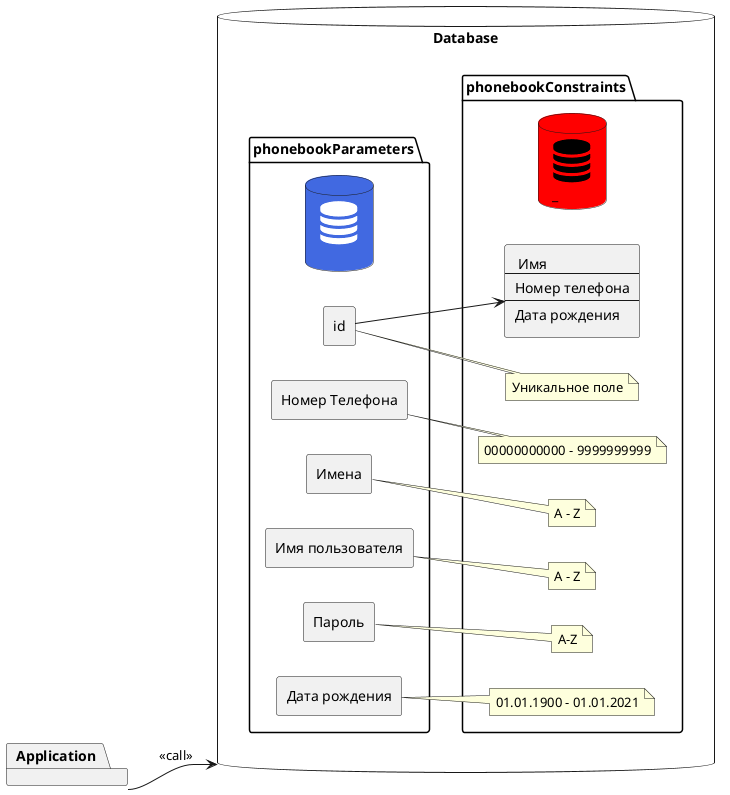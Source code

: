 @startuml
left to right direction
!include <tupadr3/common>
!include <tupadr3/font-awesome/server>
!include <tupadr3/font-awesome/database>



package Application <<$app{scale=2}>> {
}

database Database <<$app>> {


package phonebookParameters <<$db{scale=2}>> {
FA_DATABASE(db1,,database,white) #RoyalBlue

rectangle bd as "Дата рождения"
rectangle pw as "Пароль"
rectangle names as "Имя пользователя"
rectangle name as "Имена"
rectangle phone_num as "Номер Телефона"
rectangle id as "id"

}

package phonebookConstraints <<$db{scale=2}>> {
FA_DATABASE(db2,_,database) #Red
note right of id : Уникальное поле
note right of phone_num : 00000000000 - 9999999999
note right of bd : 01.01.1900 - 01.01.2021
note right of pw : A-Z
note right of names : A - Z
note right of name: A - Z
rectangle base_phones as "<U+0020>Имя\n--\nНомер телефона\n--\nДата рождения"
}

id --> base_phones 




Application --> Database : <<call>>
@enduml